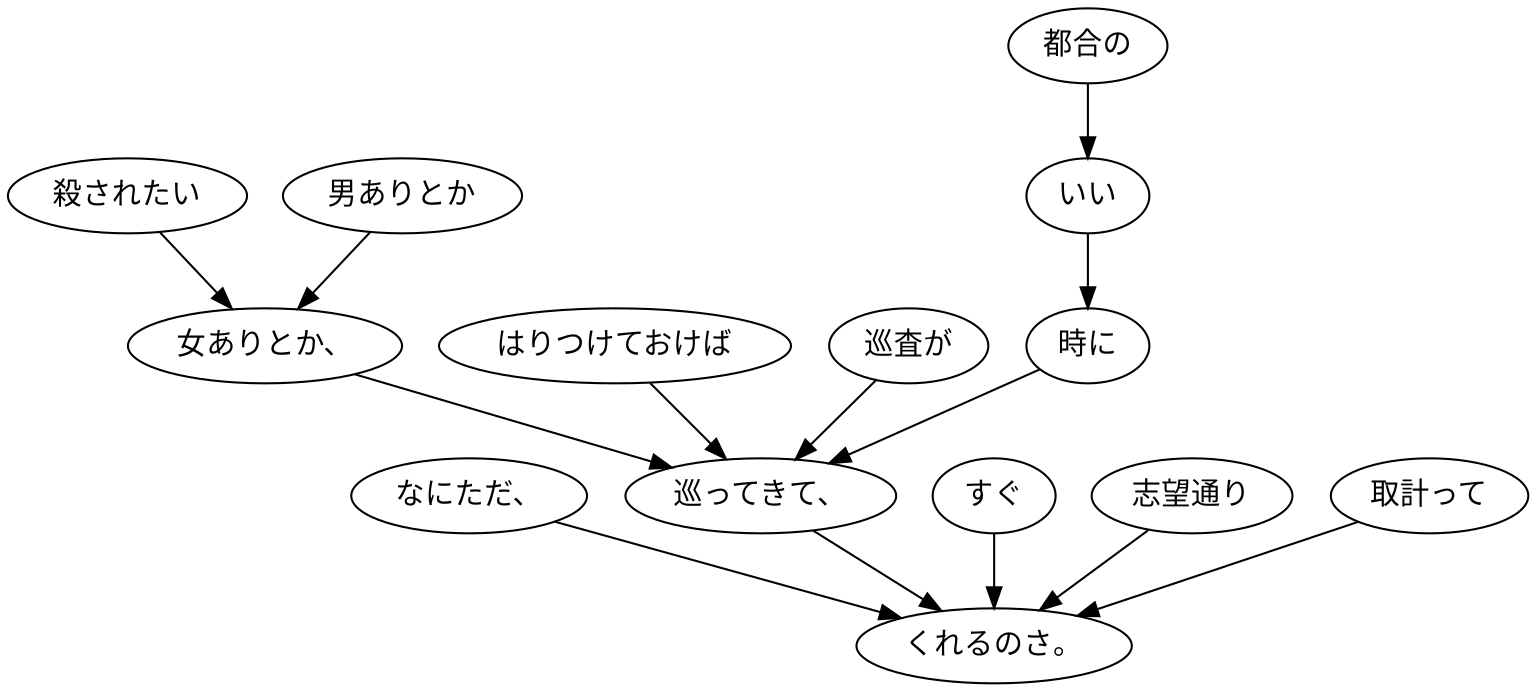 digraph graph8637 {
	node0 [label="なにただ、"];
	node1 [label="殺されたい"];
	node2 [label="男ありとか"];
	node3 [label="女ありとか、"];
	node4 [label="はりつけておけば"];
	node5 [label="巡査が"];
	node6 [label="都合の"];
	node7 [label="いい"];
	node8 [label="時に"];
	node9 [label="巡ってきて、"];
	node10 [label="すぐ"];
	node11 [label="志望通り"];
	node12 [label="取計って"];
	node13 [label="くれるのさ。"];
	node0 -> node13;
	node1 -> node3;
	node2 -> node3;
	node3 -> node9;
	node4 -> node9;
	node5 -> node9;
	node6 -> node7;
	node7 -> node8;
	node8 -> node9;
	node9 -> node13;
	node10 -> node13;
	node11 -> node13;
	node12 -> node13;
}
